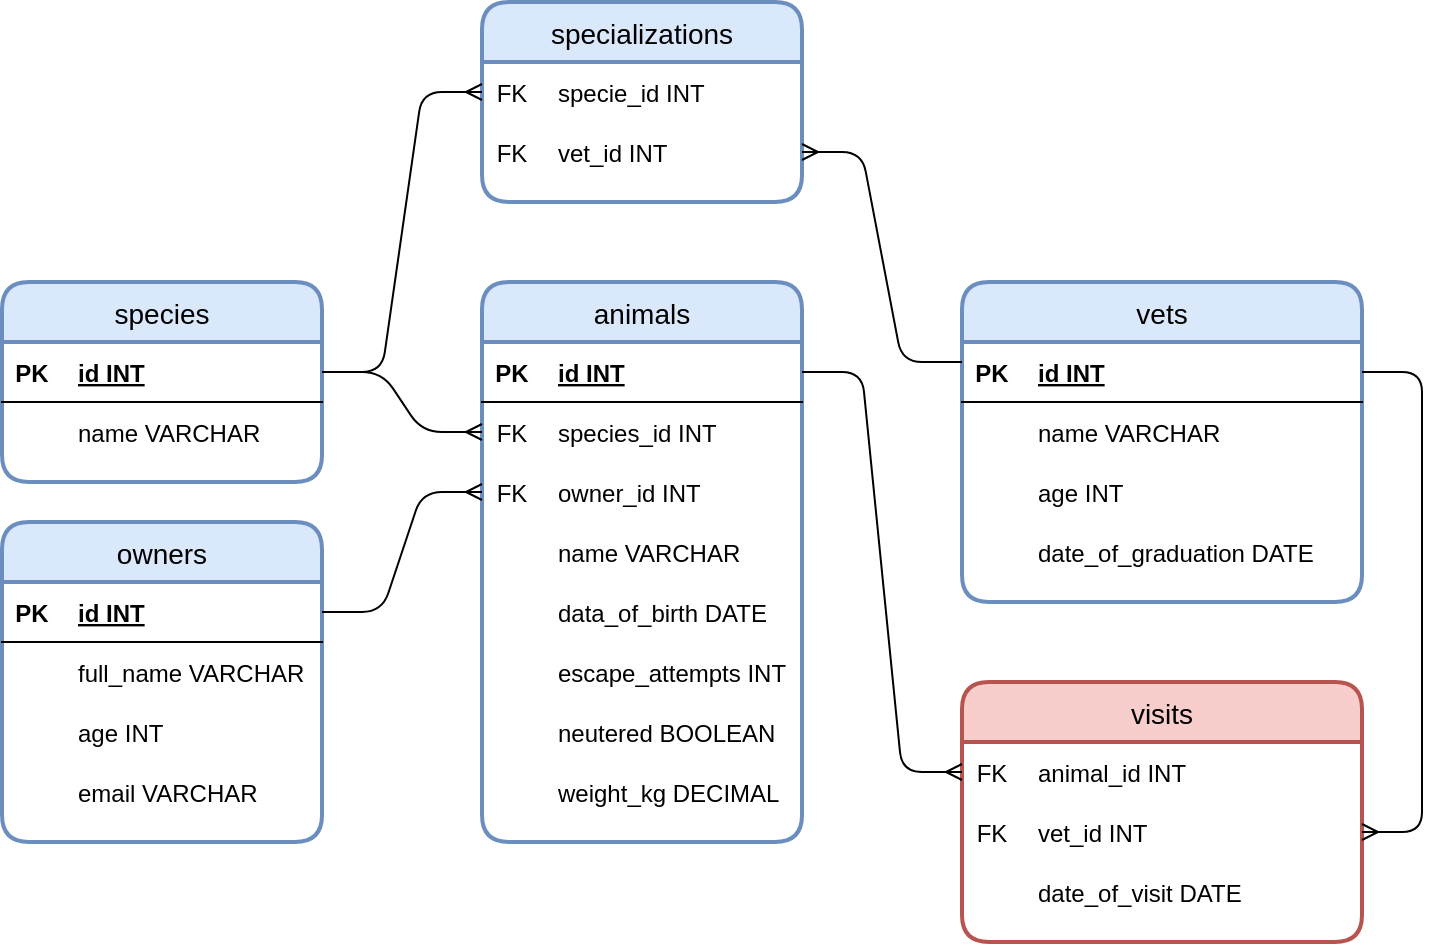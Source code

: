 <mxfile version="17.5.0" type="device"><diagram id="Yi_gp4mKi-ySJBjHviXI" name="Page-1"><mxGraphModel dx="923" dy="1594" grid="1" gridSize="10" guides="1" tooltips="1" connect="1" arrows="1" fold="1" page="1" pageScale="1" pageWidth="850" pageHeight="1100" math="0" shadow="0"><root><mxCell id="0"/><mxCell id="1" parent="0"/><mxCell id="bEZwiUobkEC5ETTl2FXX-199" value="animals" style="swimlane;childLayout=stackLayout;horizontal=1;startSize=30;horizontalStack=0;rounded=1;fontSize=14;fontStyle=0;strokeWidth=2;resizeParent=0;resizeLast=1;shadow=0;dashed=0;align=center;fillColor=#dae8fc;strokeColor=#6c8ebf;" parent="1" vertex="1"><mxGeometry x="600" y="80" width="160" height="280" as="geometry"/></mxCell><mxCell id="bEZwiUobkEC5ETTl2FXX-138" value="" style="shape=table;startSize=0;container=1;collapsible=1;childLayout=tableLayout;fixedRows=1;rowLines=0;fontStyle=0;align=center;resizeLast=1;strokeColor=none;fillColor=none;collapsible=0;autosize=1;rounded=0;swimlaneLine=1;sketch=0;shadow=0;" parent="bEZwiUobkEC5ETTl2FXX-199" vertex="1"><mxGeometry y="30" width="160" height="250" as="geometry"/></mxCell><mxCell id="bEZwiUobkEC5ETTl2FXX-139" value="" style="shape=tableRow;horizontal=0;startSize=0;swimlaneHead=0;swimlaneBody=0;fillColor=none;collapsible=0;dropTarget=0;points=[[0,0.5],[1,0.5]];portConstraint=eastwest;top=0;left=0;right=0;bottom=1;" parent="bEZwiUobkEC5ETTl2FXX-138" vertex="1"><mxGeometry width="160" height="30" as="geometry"/></mxCell><mxCell id="bEZwiUobkEC5ETTl2FXX-140" value="PK" style="shape=partialRectangle;connectable=0;fillColor=none;top=0;left=0;bottom=0;right=0;fontStyle=1;overflow=hidden;" parent="bEZwiUobkEC5ETTl2FXX-139" vertex="1"><mxGeometry width="30" height="30" as="geometry"><mxRectangle width="30" height="30" as="alternateBounds"/></mxGeometry></mxCell><mxCell id="bEZwiUobkEC5ETTl2FXX-141" value="id INT" style="shape=partialRectangle;connectable=0;fillColor=none;top=0;left=0;bottom=0;right=0;align=left;spacingLeft=6;fontStyle=5;overflow=hidden;" parent="bEZwiUobkEC5ETTl2FXX-139" vertex="1"><mxGeometry x="30" width="130" height="30" as="geometry"><mxRectangle width="130" height="30" as="alternateBounds"/></mxGeometry></mxCell><mxCell id="bEZwiUobkEC5ETTl2FXX-244" value="" style="shape=tableRow;horizontal=0;startSize=0;swimlaneHead=0;swimlaneBody=0;fillColor=none;collapsible=0;dropTarget=0;points=[[0,0.5],[1,0.5]];portConstraint=eastwest;top=0;left=0;right=0;bottom=0;rounded=0;shadow=0;sketch=0;" parent="bEZwiUobkEC5ETTl2FXX-138" vertex="1"><mxGeometry y="30" width="160" height="30" as="geometry"/></mxCell><mxCell id="bEZwiUobkEC5ETTl2FXX-245" value="FK" style="shape=partialRectangle;connectable=0;fillColor=none;top=0;left=0;bottom=0;right=0;fontStyle=0;overflow=hidden;rounded=0;shadow=0;sketch=0;" parent="bEZwiUobkEC5ETTl2FXX-244" vertex="1"><mxGeometry width="30" height="30" as="geometry"><mxRectangle width="30" height="30" as="alternateBounds"/></mxGeometry></mxCell><mxCell id="bEZwiUobkEC5ETTl2FXX-246" value="species_id INT" style="shape=partialRectangle;connectable=0;fillColor=none;top=0;left=0;bottom=0;right=0;align=left;spacingLeft=6;fontStyle=0;overflow=hidden;rounded=0;shadow=0;sketch=0;" parent="bEZwiUobkEC5ETTl2FXX-244" vertex="1"><mxGeometry x="30" width="130" height="30" as="geometry"><mxRectangle width="130" height="30" as="alternateBounds"/></mxGeometry></mxCell><mxCell id="bEZwiUobkEC5ETTl2FXX-247" value="" style="shape=tableRow;horizontal=0;startSize=0;swimlaneHead=0;swimlaneBody=0;fillColor=none;collapsible=0;dropTarget=0;points=[[0,0.5],[1,0.5]];portConstraint=eastwest;top=0;left=0;right=0;bottom=0;rounded=0;shadow=0;sketch=0;" parent="bEZwiUobkEC5ETTl2FXX-138" vertex="1"><mxGeometry y="60" width="160" height="30" as="geometry"/></mxCell><mxCell id="bEZwiUobkEC5ETTl2FXX-248" value="FK" style="shape=partialRectangle;connectable=0;fillColor=none;top=0;left=0;bottom=0;right=0;fontStyle=0;overflow=hidden;rounded=0;shadow=0;sketch=0;" parent="bEZwiUobkEC5ETTl2FXX-247" vertex="1"><mxGeometry width="30" height="30" as="geometry"><mxRectangle width="30" height="30" as="alternateBounds"/></mxGeometry></mxCell><mxCell id="bEZwiUobkEC5ETTl2FXX-249" value="owner_id INT" style="shape=partialRectangle;connectable=0;fillColor=none;top=0;left=0;bottom=0;right=0;align=left;spacingLeft=6;fontStyle=0;overflow=hidden;rounded=0;shadow=0;sketch=0;" parent="bEZwiUobkEC5ETTl2FXX-247" vertex="1"><mxGeometry x="30" width="130" height="30" as="geometry"><mxRectangle width="130" height="30" as="alternateBounds"/></mxGeometry></mxCell><mxCell id="bEZwiUobkEC5ETTl2FXX-142" value="" style="shape=tableRow;horizontal=0;startSize=0;swimlaneHead=0;swimlaneBody=0;fillColor=none;collapsible=0;dropTarget=0;points=[[0,0.5],[1,0.5]];portConstraint=eastwest;top=0;left=0;right=0;bottom=0;" parent="bEZwiUobkEC5ETTl2FXX-138" vertex="1"><mxGeometry y="90" width="160" height="30" as="geometry"/></mxCell><mxCell id="bEZwiUobkEC5ETTl2FXX-143" value="" style="shape=partialRectangle;connectable=0;fillColor=none;top=0;left=0;bottom=0;right=0;editable=1;overflow=hidden;" parent="bEZwiUobkEC5ETTl2FXX-142" vertex="1"><mxGeometry width="30" height="30" as="geometry"><mxRectangle width="30" height="30" as="alternateBounds"/></mxGeometry></mxCell><mxCell id="bEZwiUobkEC5ETTl2FXX-144" value="name VARCHAR" style="shape=partialRectangle;connectable=0;fillColor=none;top=0;left=0;bottom=0;right=0;align=left;spacingLeft=6;overflow=hidden;" parent="bEZwiUobkEC5ETTl2FXX-142" vertex="1"><mxGeometry x="30" width="130" height="30" as="geometry"><mxRectangle width="130" height="30" as="alternateBounds"/></mxGeometry></mxCell><mxCell id="bEZwiUobkEC5ETTl2FXX-145" value="" style="shape=tableRow;horizontal=0;startSize=0;swimlaneHead=0;swimlaneBody=0;fillColor=none;collapsible=0;dropTarget=0;points=[[0,0.5],[1,0.5]];portConstraint=eastwest;top=0;left=0;right=0;bottom=0;" parent="bEZwiUobkEC5ETTl2FXX-138" vertex="1"><mxGeometry y="120" width="160" height="30" as="geometry"/></mxCell><mxCell id="bEZwiUobkEC5ETTl2FXX-146" value="" style="shape=partialRectangle;connectable=0;fillColor=none;top=0;left=0;bottom=0;right=0;editable=1;overflow=hidden;" parent="bEZwiUobkEC5ETTl2FXX-145" vertex="1"><mxGeometry width="30" height="30" as="geometry"><mxRectangle width="30" height="30" as="alternateBounds"/></mxGeometry></mxCell><mxCell id="bEZwiUobkEC5ETTl2FXX-147" value="data_of_birth DATE" style="shape=partialRectangle;connectable=0;fillColor=none;top=0;left=0;bottom=0;right=0;align=left;spacingLeft=6;overflow=hidden;" parent="bEZwiUobkEC5ETTl2FXX-145" vertex="1"><mxGeometry x="30" width="130" height="30" as="geometry"><mxRectangle width="130" height="30" as="alternateBounds"/></mxGeometry></mxCell><mxCell id="bEZwiUobkEC5ETTl2FXX-148" value="" style="shape=tableRow;horizontal=0;startSize=0;swimlaneHead=0;swimlaneBody=0;fillColor=none;collapsible=0;dropTarget=0;points=[[0,0.5],[1,0.5]];portConstraint=eastwest;top=0;left=0;right=0;bottom=0;" parent="bEZwiUobkEC5ETTl2FXX-138" vertex="1"><mxGeometry y="150" width="160" height="30" as="geometry"/></mxCell><mxCell id="bEZwiUobkEC5ETTl2FXX-149" value="" style="shape=partialRectangle;connectable=0;fillColor=none;top=0;left=0;bottom=0;right=0;editable=1;overflow=hidden;" parent="bEZwiUobkEC5ETTl2FXX-148" vertex="1"><mxGeometry width="30" height="30" as="geometry"><mxRectangle width="30" height="30" as="alternateBounds"/></mxGeometry></mxCell><mxCell id="bEZwiUobkEC5ETTl2FXX-150" value="escape_attempts INT" style="shape=partialRectangle;connectable=0;fillColor=none;top=0;left=0;bottom=0;right=0;align=left;spacingLeft=6;overflow=hidden;" parent="bEZwiUobkEC5ETTl2FXX-148" vertex="1"><mxGeometry x="30" width="130" height="30" as="geometry"><mxRectangle width="130" height="30" as="alternateBounds"/></mxGeometry></mxCell><mxCell id="bEZwiUobkEC5ETTl2FXX-151" value="" style="shape=tableRow;horizontal=0;startSize=0;swimlaneHead=0;swimlaneBody=0;fillColor=none;collapsible=0;dropTarget=0;points=[[0,0.5],[1,0.5]];portConstraint=eastwest;top=0;left=0;right=0;bottom=0;" parent="bEZwiUobkEC5ETTl2FXX-138" vertex="1"><mxGeometry y="180" width="160" height="30" as="geometry"/></mxCell><mxCell id="bEZwiUobkEC5ETTl2FXX-152" value="" style="shape=partialRectangle;connectable=0;fillColor=none;top=0;left=0;bottom=0;right=0;editable=1;overflow=hidden;" parent="bEZwiUobkEC5ETTl2FXX-151" vertex="1"><mxGeometry width="30" height="30" as="geometry"><mxRectangle width="30" height="30" as="alternateBounds"/></mxGeometry></mxCell><mxCell id="bEZwiUobkEC5ETTl2FXX-153" value="neutered BOOLEAN" style="shape=partialRectangle;connectable=0;fillColor=none;top=0;left=0;bottom=0;right=0;align=left;spacingLeft=6;overflow=hidden;" parent="bEZwiUobkEC5ETTl2FXX-151" vertex="1"><mxGeometry x="30" width="130" height="30" as="geometry"><mxRectangle width="130" height="30" as="alternateBounds"/></mxGeometry></mxCell><mxCell id="bEZwiUobkEC5ETTl2FXX-154" value="" style="shape=tableRow;horizontal=0;startSize=0;swimlaneHead=0;swimlaneBody=0;fillColor=none;collapsible=0;dropTarget=0;points=[[0,0.5],[1,0.5]];portConstraint=eastwest;top=0;left=0;right=0;bottom=0;" parent="bEZwiUobkEC5ETTl2FXX-138" vertex="1"><mxGeometry y="210" width="160" height="30" as="geometry"/></mxCell><mxCell id="bEZwiUobkEC5ETTl2FXX-155" value="" style="shape=partialRectangle;connectable=0;fillColor=none;top=0;left=0;bottom=0;right=0;editable=1;overflow=hidden;" parent="bEZwiUobkEC5ETTl2FXX-154" vertex="1"><mxGeometry width="30" height="30" as="geometry"><mxRectangle width="30" height="30" as="alternateBounds"/></mxGeometry></mxCell><mxCell id="bEZwiUobkEC5ETTl2FXX-156" value="weight_kg DECIMAL" style="shape=partialRectangle;connectable=0;fillColor=none;top=0;left=0;bottom=0;right=0;align=left;spacingLeft=6;overflow=hidden;" parent="bEZwiUobkEC5ETTl2FXX-154" vertex="1"><mxGeometry x="30" width="130" height="30" as="geometry"><mxRectangle width="130" height="30" as="alternateBounds"/></mxGeometry></mxCell><mxCell id="bEZwiUobkEC5ETTl2FXX-229" value="owners" style="swimlane;childLayout=stackLayout;horizontal=1;startSize=30;horizontalStack=0;rounded=1;fontSize=14;fontStyle=0;strokeWidth=2;resizeParent=0;resizeLast=1;shadow=0;dashed=0;align=center;fillColor=#dae8fc;strokeColor=#6c8ebf;" parent="1" vertex="1"><mxGeometry x="360" y="200" width="160" height="160" as="geometry"/></mxCell><mxCell id="bEZwiUobkEC5ETTl2FXX-230" value="" style="shape=table;startSize=0;container=1;collapsible=1;childLayout=tableLayout;fixedRows=1;rowLines=0;fontStyle=0;align=center;resizeLast=1;strokeColor=none;fillColor=none;collapsible=0;" parent="bEZwiUobkEC5ETTl2FXX-229" vertex="1"><mxGeometry y="30" width="160" height="130" as="geometry"/></mxCell><mxCell id="bEZwiUobkEC5ETTl2FXX-231" value="" style="shape=tableRow;horizontal=0;startSize=0;swimlaneHead=0;swimlaneBody=0;fillColor=none;collapsible=0;dropTarget=0;points=[[0,0.5],[1,0.5]];portConstraint=eastwest;top=0;left=0;right=0;bottom=1;" parent="bEZwiUobkEC5ETTl2FXX-230" vertex="1"><mxGeometry width="160" height="30" as="geometry"/></mxCell><mxCell id="bEZwiUobkEC5ETTl2FXX-232" value="PK" style="shape=partialRectangle;connectable=0;fillColor=none;top=0;left=0;bottom=0;right=0;fontStyle=1;overflow=hidden;" parent="bEZwiUobkEC5ETTl2FXX-231" vertex="1"><mxGeometry width="30" height="30" as="geometry"><mxRectangle width="30" height="30" as="alternateBounds"/></mxGeometry></mxCell><mxCell id="bEZwiUobkEC5ETTl2FXX-233" value="id INT" style="shape=partialRectangle;connectable=0;fillColor=none;top=0;left=0;bottom=0;right=0;align=left;spacingLeft=6;fontStyle=5;overflow=hidden;" parent="bEZwiUobkEC5ETTl2FXX-231" vertex="1"><mxGeometry x="30" width="130" height="30" as="geometry"><mxRectangle width="130" height="30" as="alternateBounds"/></mxGeometry></mxCell><mxCell id="bEZwiUobkEC5ETTl2FXX-234" value="" style="shape=tableRow;horizontal=0;startSize=0;swimlaneHead=0;swimlaneBody=0;fillColor=none;collapsible=0;dropTarget=0;points=[[0,0.5],[1,0.5]];portConstraint=eastwest;top=0;left=0;right=0;bottom=0;" parent="bEZwiUobkEC5ETTl2FXX-230" vertex="1"><mxGeometry y="30" width="160" height="30" as="geometry"/></mxCell><mxCell id="bEZwiUobkEC5ETTl2FXX-235" value="" style="shape=partialRectangle;connectable=0;fillColor=none;top=0;left=0;bottom=0;right=0;editable=1;overflow=hidden;" parent="bEZwiUobkEC5ETTl2FXX-234" vertex="1"><mxGeometry width="30" height="30" as="geometry"><mxRectangle width="30" height="30" as="alternateBounds"/></mxGeometry></mxCell><mxCell id="bEZwiUobkEC5ETTl2FXX-236" value="full_name VARCHAR" style="shape=partialRectangle;connectable=0;fillColor=none;top=0;left=0;bottom=0;right=0;align=left;spacingLeft=6;overflow=hidden;" parent="bEZwiUobkEC5ETTl2FXX-234" vertex="1"><mxGeometry x="30" width="130" height="30" as="geometry"><mxRectangle width="130" height="30" as="alternateBounds"/></mxGeometry></mxCell><mxCell id="bEZwiUobkEC5ETTl2FXX-237" value="" style="shape=tableRow;horizontal=0;startSize=0;swimlaneHead=0;swimlaneBody=0;fillColor=none;collapsible=0;dropTarget=0;points=[[0,0.5],[1,0.5]];portConstraint=eastwest;top=0;left=0;right=0;bottom=0;" parent="bEZwiUobkEC5ETTl2FXX-230" vertex="1"><mxGeometry y="60" width="160" height="30" as="geometry"/></mxCell><mxCell id="bEZwiUobkEC5ETTl2FXX-238" value="" style="shape=partialRectangle;connectable=0;fillColor=none;top=0;left=0;bottom=0;right=0;editable=1;overflow=hidden;" parent="bEZwiUobkEC5ETTl2FXX-237" vertex="1"><mxGeometry width="30" height="30" as="geometry"><mxRectangle width="30" height="30" as="alternateBounds"/></mxGeometry></mxCell><mxCell id="bEZwiUobkEC5ETTl2FXX-239" value="age INT" style="shape=partialRectangle;connectable=0;fillColor=none;top=0;left=0;bottom=0;right=0;align=left;spacingLeft=6;overflow=hidden;" parent="bEZwiUobkEC5ETTl2FXX-237" vertex="1"><mxGeometry x="30" width="130" height="30" as="geometry"><mxRectangle width="130" height="30" as="alternateBounds"/></mxGeometry></mxCell><mxCell id="kscQKVCrauCgTQVsml36-43" value="" style="shape=tableRow;horizontal=0;startSize=0;swimlaneHead=0;swimlaneBody=0;fillColor=none;collapsible=0;dropTarget=0;points=[[0,0.5],[1,0.5]];portConstraint=eastwest;top=0;left=0;right=0;bottom=0;" vertex="1" parent="bEZwiUobkEC5ETTl2FXX-230"><mxGeometry y="90" width="160" height="30" as="geometry"/></mxCell><mxCell id="kscQKVCrauCgTQVsml36-44" value="" style="shape=partialRectangle;connectable=0;fillColor=none;top=0;left=0;bottom=0;right=0;editable=1;overflow=hidden;" vertex="1" parent="kscQKVCrauCgTQVsml36-43"><mxGeometry width="30" height="30" as="geometry"><mxRectangle width="30" height="30" as="alternateBounds"/></mxGeometry></mxCell><mxCell id="kscQKVCrauCgTQVsml36-45" value="email VARCHAR" style="shape=partialRectangle;connectable=0;fillColor=none;top=0;left=0;bottom=0;right=0;align=left;spacingLeft=6;overflow=hidden;" vertex="1" parent="kscQKVCrauCgTQVsml36-43"><mxGeometry x="30" width="130" height="30" as="geometry"><mxRectangle width="130" height="30" as="alternateBounds"/></mxGeometry></mxCell><mxCell id="bEZwiUobkEC5ETTl2FXX-251" value="" style="edgeStyle=entityRelationEdgeStyle;fontSize=12;html=1;endArrow=ERmany;entryX=0;entryY=0.5;entryDx=0;entryDy=0;exitX=1;exitY=0.5;exitDx=0;exitDy=0;rounded=1;" parent="1" source="bEZwiUobkEC5ETTl2FXX-231" target="bEZwiUobkEC5ETTl2FXX-247" edge="1"><mxGeometry width="100" height="100" relative="1" as="geometry"><mxPoint x="480" y="360" as="sourcePoint"/><mxPoint x="580" y="260" as="targetPoint"/></mxGeometry></mxCell><mxCell id="bEZwiUobkEC5ETTl2FXX-252" value="species" style="swimlane;childLayout=stackLayout;horizontal=1;startSize=30;horizontalStack=0;rounded=1;fontSize=14;fontStyle=0;strokeWidth=2;resizeParent=0;resizeLast=1;shadow=0;dashed=0;align=center;fillColor=#dae8fc;strokeColor=#6c8ebf;" parent="1" vertex="1"><mxGeometry x="360" y="80" width="160" height="100" as="geometry"/></mxCell><mxCell id="bEZwiUobkEC5ETTl2FXX-253" value="" style="shape=table;startSize=0;container=1;collapsible=1;childLayout=tableLayout;fixedRows=1;rowLines=0;fontStyle=0;align=center;resizeLast=1;strokeColor=none;fillColor=none;collapsible=0;" parent="bEZwiUobkEC5ETTl2FXX-252" vertex="1"><mxGeometry y="30" width="160" height="70" as="geometry"/></mxCell><mxCell id="bEZwiUobkEC5ETTl2FXX-254" value="" style="shape=tableRow;horizontal=0;startSize=0;swimlaneHead=0;swimlaneBody=0;fillColor=none;collapsible=0;dropTarget=0;points=[[0,0.5],[1,0.5]];portConstraint=eastwest;top=0;left=0;right=0;bottom=1;" parent="bEZwiUobkEC5ETTl2FXX-253" vertex="1"><mxGeometry width="160" height="30" as="geometry"/></mxCell><mxCell id="bEZwiUobkEC5ETTl2FXX-255" value="PK" style="shape=partialRectangle;connectable=0;fillColor=none;top=0;left=0;bottom=0;right=0;fontStyle=1;overflow=hidden;" parent="bEZwiUobkEC5ETTl2FXX-254" vertex="1"><mxGeometry width="30" height="30" as="geometry"><mxRectangle width="30" height="30" as="alternateBounds"/></mxGeometry></mxCell><mxCell id="bEZwiUobkEC5ETTl2FXX-256" value="id INT" style="shape=partialRectangle;connectable=0;fillColor=none;top=0;left=0;bottom=0;right=0;align=left;spacingLeft=6;fontStyle=5;overflow=hidden;" parent="bEZwiUobkEC5ETTl2FXX-254" vertex="1"><mxGeometry x="30" width="130" height="30" as="geometry"><mxRectangle width="130" height="30" as="alternateBounds"/></mxGeometry></mxCell><mxCell id="bEZwiUobkEC5ETTl2FXX-257" value="" style="shape=tableRow;horizontal=0;startSize=0;swimlaneHead=0;swimlaneBody=0;fillColor=none;collapsible=0;dropTarget=0;points=[[0,0.5],[1,0.5]];portConstraint=eastwest;top=0;left=0;right=0;bottom=0;" parent="bEZwiUobkEC5ETTl2FXX-253" vertex="1"><mxGeometry y="30" width="160" height="30" as="geometry"/></mxCell><mxCell id="bEZwiUobkEC5ETTl2FXX-258" value="" style="shape=partialRectangle;connectable=0;fillColor=none;top=0;left=0;bottom=0;right=0;editable=1;overflow=hidden;" parent="bEZwiUobkEC5ETTl2FXX-257" vertex="1"><mxGeometry width="30" height="30" as="geometry"><mxRectangle width="30" height="30" as="alternateBounds"/></mxGeometry></mxCell><mxCell id="bEZwiUobkEC5ETTl2FXX-259" value="name VARCHAR" style="shape=partialRectangle;connectable=0;fillColor=none;top=0;left=0;bottom=0;right=0;align=left;spacingLeft=6;overflow=hidden;" parent="bEZwiUobkEC5ETTl2FXX-257" vertex="1"><mxGeometry x="30" width="130" height="30" as="geometry"><mxRectangle width="130" height="30" as="alternateBounds"/></mxGeometry></mxCell><mxCell id="bEZwiUobkEC5ETTl2FXX-263" value="" style="edgeStyle=entityRelationEdgeStyle;fontSize=12;html=1;endArrow=ERmany;entryX=0;entryY=0.5;entryDx=0;entryDy=0;rounded=1;" parent="1" target="bEZwiUobkEC5ETTl2FXX-244" edge="1"><mxGeometry width="100" height="100" relative="1" as="geometry"><mxPoint x="520" y="125" as="sourcePoint"/><mxPoint x="350" y="195" as="targetPoint"/></mxGeometry></mxCell><mxCell id="kscQKVCrauCgTQVsml36-1" value="specializations" style="swimlane;childLayout=stackLayout;horizontal=1;startSize=30;horizontalStack=0;rounded=1;fontSize=14;fontStyle=0;strokeWidth=2;resizeParent=0;resizeLast=1;shadow=0;dashed=0;align=center;fillColor=#dae8fc;strokeColor=#6c8ebf;" vertex="1" parent="1"><mxGeometry x="600" y="-60" width="160" height="100" as="geometry"/></mxCell><mxCell id="kscQKVCrauCgTQVsml36-2" value="" style="shape=table;startSize=0;container=1;collapsible=1;childLayout=tableLayout;fixedRows=1;rowLines=0;fontStyle=0;align=center;resizeLast=1;strokeColor=none;fillColor=none;collapsible=0;" vertex="1" parent="kscQKVCrauCgTQVsml36-1"><mxGeometry y="30" width="160" height="70" as="geometry"/></mxCell><mxCell id="kscQKVCrauCgTQVsml36-23" value="" style="shape=tableRow;horizontal=0;startSize=0;swimlaneHead=0;swimlaneBody=0;fillColor=none;collapsible=0;dropTarget=0;points=[[0,0.5],[1,0.5]];portConstraint=eastwest;top=0;left=0;right=0;bottom=0;rounded=0;shadow=0;sketch=0;" vertex="1" parent="kscQKVCrauCgTQVsml36-2"><mxGeometry width="160" height="30" as="geometry"/></mxCell><mxCell id="kscQKVCrauCgTQVsml36-24" value="FK" style="shape=partialRectangle;connectable=0;fillColor=none;top=0;left=0;bottom=0;right=0;fontStyle=0;overflow=hidden;rounded=0;shadow=0;sketch=0;" vertex="1" parent="kscQKVCrauCgTQVsml36-23"><mxGeometry width="30" height="30" as="geometry"><mxRectangle width="30" height="30" as="alternateBounds"/></mxGeometry></mxCell><mxCell id="kscQKVCrauCgTQVsml36-25" value="specie_id INT" style="shape=partialRectangle;connectable=0;fillColor=none;top=0;left=0;bottom=0;right=0;align=left;spacingLeft=6;fontStyle=0;overflow=hidden;rounded=0;shadow=0;sketch=0;" vertex="1" parent="kscQKVCrauCgTQVsml36-23"><mxGeometry x="30" width="130" height="30" as="geometry"><mxRectangle width="130" height="30" as="alternateBounds"/></mxGeometry></mxCell><mxCell id="kscQKVCrauCgTQVsml36-26" value="" style="shape=tableRow;horizontal=0;startSize=0;swimlaneHead=0;swimlaneBody=0;fillColor=none;collapsible=0;dropTarget=0;points=[[0,0.5],[1,0.5]];portConstraint=eastwest;top=0;left=0;right=0;bottom=0;rounded=0;shadow=0;sketch=0;" vertex="1" parent="kscQKVCrauCgTQVsml36-2"><mxGeometry y="30" width="160" height="30" as="geometry"/></mxCell><mxCell id="kscQKVCrauCgTQVsml36-27" value="FK" style="shape=partialRectangle;connectable=0;fillColor=none;top=0;left=0;bottom=0;right=0;fontStyle=0;overflow=hidden;rounded=0;shadow=0;sketch=0;" vertex="1" parent="kscQKVCrauCgTQVsml36-26"><mxGeometry width="30" height="30" as="geometry"><mxRectangle width="30" height="30" as="alternateBounds"/></mxGeometry></mxCell><mxCell id="kscQKVCrauCgTQVsml36-28" value="vet_id INT" style="shape=partialRectangle;connectable=0;fillColor=none;top=0;left=0;bottom=0;right=0;align=left;spacingLeft=6;fontStyle=0;overflow=hidden;rounded=0;shadow=0;sketch=0;" vertex="1" parent="kscQKVCrauCgTQVsml36-26"><mxGeometry x="30" width="130" height="30" as="geometry"><mxRectangle width="130" height="30" as="alternateBounds"/></mxGeometry></mxCell><mxCell id="kscQKVCrauCgTQVsml36-9" value="vets" style="swimlane;childLayout=stackLayout;horizontal=1;startSize=30;horizontalStack=0;rounded=1;fontSize=14;fontStyle=0;strokeWidth=2;resizeParent=0;resizeLast=1;shadow=0;dashed=0;align=center;fillColor=#dae8fc;strokeColor=#6c8ebf;" vertex="1" parent="1"><mxGeometry x="840" y="80" width="200" height="160" as="geometry"/></mxCell><mxCell id="kscQKVCrauCgTQVsml36-10" value="" style="shape=table;startSize=0;container=1;collapsible=1;childLayout=tableLayout;fixedRows=1;rowLines=0;fontStyle=0;align=center;resizeLast=1;strokeColor=none;fillColor=none;collapsible=0;" vertex="1" parent="kscQKVCrauCgTQVsml36-9"><mxGeometry y="30" width="200" height="130" as="geometry"/></mxCell><mxCell id="kscQKVCrauCgTQVsml36-11" value="" style="shape=tableRow;horizontal=0;startSize=0;swimlaneHead=0;swimlaneBody=0;fillColor=none;collapsible=0;dropTarget=0;points=[[0,0.5],[1,0.5]];portConstraint=eastwest;top=0;left=0;right=0;bottom=1;" vertex="1" parent="kscQKVCrauCgTQVsml36-10"><mxGeometry width="200" height="30" as="geometry"/></mxCell><mxCell id="kscQKVCrauCgTQVsml36-12" value="PK" style="shape=partialRectangle;connectable=0;fillColor=none;top=0;left=0;bottom=0;right=0;fontStyle=1;overflow=hidden;" vertex="1" parent="kscQKVCrauCgTQVsml36-11"><mxGeometry width="30" height="30" as="geometry"><mxRectangle width="30" height="30" as="alternateBounds"/></mxGeometry></mxCell><mxCell id="kscQKVCrauCgTQVsml36-13" value="id INT" style="shape=partialRectangle;connectable=0;fillColor=none;top=0;left=0;bottom=0;right=0;align=left;spacingLeft=6;fontStyle=5;overflow=hidden;" vertex="1" parent="kscQKVCrauCgTQVsml36-11"><mxGeometry x="30" width="170" height="30" as="geometry"><mxRectangle width="170" height="30" as="alternateBounds"/></mxGeometry></mxCell><mxCell id="kscQKVCrauCgTQVsml36-14" value="" style="shape=tableRow;horizontal=0;startSize=0;swimlaneHead=0;swimlaneBody=0;fillColor=none;collapsible=0;dropTarget=0;points=[[0,0.5],[1,0.5]];portConstraint=eastwest;top=0;left=0;right=0;bottom=0;" vertex="1" parent="kscQKVCrauCgTQVsml36-10"><mxGeometry y="30" width="200" height="30" as="geometry"/></mxCell><mxCell id="kscQKVCrauCgTQVsml36-15" value="" style="shape=partialRectangle;connectable=0;fillColor=none;top=0;left=0;bottom=0;right=0;editable=1;overflow=hidden;" vertex="1" parent="kscQKVCrauCgTQVsml36-14"><mxGeometry width="30" height="30" as="geometry"><mxRectangle width="30" height="30" as="alternateBounds"/></mxGeometry></mxCell><mxCell id="kscQKVCrauCgTQVsml36-16" value="name VARCHAR" style="shape=partialRectangle;connectable=0;fillColor=none;top=0;left=0;bottom=0;right=0;align=left;spacingLeft=6;overflow=hidden;" vertex="1" parent="kscQKVCrauCgTQVsml36-14"><mxGeometry x="30" width="170" height="30" as="geometry"><mxRectangle width="170" height="30" as="alternateBounds"/></mxGeometry></mxCell><mxCell id="kscQKVCrauCgTQVsml36-17" value="" style="shape=tableRow;horizontal=0;startSize=0;swimlaneHead=0;swimlaneBody=0;fillColor=none;collapsible=0;dropTarget=0;points=[[0,0.5],[1,0.5]];portConstraint=eastwest;top=0;left=0;right=0;bottom=0;" vertex="1" parent="kscQKVCrauCgTQVsml36-10"><mxGeometry y="60" width="200" height="30" as="geometry"/></mxCell><mxCell id="kscQKVCrauCgTQVsml36-18" value="" style="shape=partialRectangle;connectable=0;fillColor=none;top=0;left=0;bottom=0;right=0;editable=1;overflow=hidden;" vertex="1" parent="kscQKVCrauCgTQVsml36-17"><mxGeometry width="30" height="30" as="geometry"><mxRectangle width="30" height="30" as="alternateBounds"/></mxGeometry></mxCell><mxCell id="kscQKVCrauCgTQVsml36-19" value="age INT" style="shape=partialRectangle;connectable=0;fillColor=none;top=0;left=0;bottom=0;right=0;align=left;spacingLeft=6;overflow=hidden;" vertex="1" parent="kscQKVCrauCgTQVsml36-17"><mxGeometry x="30" width="170" height="30" as="geometry"><mxRectangle width="170" height="30" as="alternateBounds"/></mxGeometry></mxCell><mxCell id="kscQKVCrauCgTQVsml36-20" value="" style="shape=tableRow;horizontal=0;startSize=0;swimlaneHead=0;swimlaneBody=0;fillColor=none;collapsible=0;dropTarget=0;points=[[0,0.5],[1,0.5]];portConstraint=eastwest;top=0;left=0;right=0;bottom=0;" vertex="1" parent="kscQKVCrauCgTQVsml36-10"><mxGeometry y="90" width="200" height="30" as="geometry"/></mxCell><mxCell id="kscQKVCrauCgTQVsml36-21" value="" style="shape=partialRectangle;connectable=0;fillColor=none;top=0;left=0;bottom=0;right=0;editable=1;overflow=hidden;" vertex="1" parent="kscQKVCrauCgTQVsml36-20"><mxGeometry width="30" height="30" as="geometry"><mxRectangle width="30" height="30" as="alternateBounds"/></mxGeometry></mxCell><mxCell id="kscQKVCrauCgTQVsml36-22" value="date_of_graduation DATE" style="shape=partialRectangle;connectable=0;fillColor=none;top=0;left=0;bottom=0;right=0;align=left;spacingLeft=6;overflow=hidden;fontStyle=0" vertex="1" parent="kscQKVCrauCgTQVsml36-20"><mxGeometry x="30" width="170" height="30" as="geometry"><mxRectangle width="170" height="30" as="alternateBounds"/></mxGeometry></mxCell><mxCell id="kscQKVCrauCgTQVsml36-29" value="visits" style="swimlane;childLayout=stackLayout;horizontal=1;startSize=30;horizontalStack=0;rounded=1;fontSize=14;fontStyle=0;strokeWidth=2;resizeParent=0;resizeLast=1;shadow=0;dashed=0;align=center;fillColor=#f8cecc;strokeColor=#b85450;" vertex="1" parent="1"><mxGeometry x="840" y="280" width="200" height="130" as="geometry"/></mxCell><mxCell id="kscQKVCrauCgTQVsml36-30" value="" style="shape=table;startSize=0;container=1;collapsible=1;childLayout=tableLayout;fixedRows=1;rowLines=0;fontStyle=0;align=center;resizeLast=1;strokeColor=none;fillColor=none;collapsible=0;" vertex="1" parent="kscQKVCrauCgTQVsml36-29"><mxGeometry y="30" width="200" height="100" as="geometry"/></mxCell><mxCell id="kscQKVCrauCgTQVsml36-31" value="" style="shape=tableRow;horizontal=0;startSize=0;swimlaneHead=0;swimlaneBody=0;fillColor=none;collapsible=0;dropTarget=0;points=[[0,0.5],[1,0.5]];portConstraint=eastwest;top=0;left=0;right=0;bottom=0;rounded=0;shadow=0;sketch=0;" vertex="1" parent="kscQKVCrauCgTQVsml36-30"><mxGeometry width="200" height="30" as="geometry"/></mxCell><mxCell id="kscQKVCrauCgTQVsml36-32" value="FK" style="shape=partialRectangle;connectable=0;fillColor=none;top=0;left=0;bottom=0;right=0;fontStyle=0;overflow=hidden;rounded=0;shadow=0;sketch=0;" vertex="1" parent="kscQKVCrauCgTQVsml36-31"><mxGeometry width="30" height="30" as="geometry"><mxRectangle width="30" height="30" as="alternateBounds"/></mxGeometry></mxCell><mxCell id="kscQKVCrauCgTQVsml36-33" value="animal_id INT" style="shape=partialRectangle;connectable=0;fillColor=none;top=0;left=0;bottom=0;right=0;align=left;spacingLeft=6;fontStyle=0;overflow=hidden;rounded=0;shadow=0;sketch=0;" vertex="1" parent="kscQKVCrauCgTQVsml36-31"><mxGeometry x="30" width="170" height="30" as="geometry"><mxRectangle width="170" height="30" as="alternateBounds"/></mxGeometry></mxCell><mxCell id="kscQKVCrauCgTQVsml36-34" value="" style="shape=tableRow;horizontal=0;startSize=0;swimlaneHead=0;swimlaneBody=0;fillColor=none;collapsible=0;dropTarget=0;points=[[0,0.5],[1,0.5]];portConstraint=eastwest;top=0;left=0;right=0;bottom=0;rounded=0;shadow=0;sketch=0;" vertex="1" parent="kscQKVCrauCgTQVsml36-30"><mxGeometry y="30" width="200" height="30" as="geometry"/></mxCell><mxCell id="kscQKVCrauCgTQVsml36-35" value="FK" style="shape=partialRectangle;connectable=0;fillColor=none;top=0;left=0;bottom=0;right=0;fontStyle=0;overflow=hidden;rounded=0;shadow=0;sketch=0;" vertex="1" parent="kscQKVCrauCgTQVsml36-34"><mxGeometry width="30" height="30" as="geometry"><mxRectangle width="30" height="30" as="alternateBounds"/></mxGeometry></mxCell><mxCell id="kscQKVCrauCgTQVsml36-36" value="vet_id INT" style="shape=partialRectangle;connectable=0;fillColor=none;top=0;left=0;bottom=0;right=0;align=left;spacingLeft=6;fontStyle=0;overflow=hidden;rounded=0;shadow=0;sketch=0;" vertex="1" parent="kscQKVCrauCgTQVsml36-34"><mxGeometry x="30" width="170" height="30" as="geometry"><mxRectangle width="170" height="30" as="alternateBounds"/></mxGeometry></mxCell><mxCell id="kscQKVCrauCgTQVsml36-40" value="" style="shape=tableRow;horizontal=0;startSize=0;swimlaneHead=0;swimlaneBody=0;fillColor=none;collapsible=0;dropTarget=0;points=[[0,0.5],[1,0.5]];portConstraint=eastwest;top=0;left=0;right=0;bottom=0;rounded=0;shadow=0;sketch=0;" vertex="1" parent="kscQKVCrauCgTQVsml36-30"><mxGeometry y="60" width="200" height="30" as="geometry"/></mxCell><mxCell id="kscQKVCrauCgTQVsml36-41" value="" style="shape=partialRectangle;connectable=0;fillColor=none;top=0;left=0;bottom=0;right=0;editable=1;overflow=hidden;rounded=0;shadow=0;sketch=0;" vertex="1" parent="kscQKVCrauCgTQVsml36-40"><mxGeometry width="30" height="30" as="geometry"><mxRectangle width="30" height="30" as="alternateBounds"/></mxGeometry></mxCell><mxCell id="kscQKVCrauCgTQVsml36-42" value="date_of_visit DATE" style="shape=partialRectangle;connectable=0;fillColor=none;top=0;left=0;bottom=0;right=0;align=left;spacingLeft=6;overflow=hidden;rounded=0;shadow=0;sketch=0;" vertex="1" parent="kscQKVCrauCgTQVsml36-40"><mxGeometry x="30" width="170" height="30" as="geometry"><mxRectangle width="170" height="30" as="alternateBounds"/></mxGeometry></mxCell><mxCell id="kscQKVCrauCgTQVsml36-47" value="" style="edgeStyle=entityRelationEdgeStyle;fontSize=12;html=1;endArrow=ERmany;entryX=0;entryY=0.5;entryDx=0;entryDy=0;exitX=1;exitY=0.5;exitDx=0;exitDy=0;rounded=1;" edge="1" parent="1" source="bEZwiUobkEC5ETTl2FXX-254" target="kscQKVCrauCgTQVsml36-23"><mxGeometry width="100" height="100" relative="1" as="geometry"><mxPoint x="530" y="135" as="sourcePoint"/><mxPoint x="610" y="165" as="targetPoint"/></mxGeometry></mxCell><mxCell id="kscQKVCrauCgTQVsml36-48" value="" style="edgeStyle=entityRelationEdgeStyle;fontSize=12;html=1;endArrow=ERmany;entryX=1;entryY=0.5;entryDx=0;entryDy=0;exitX=0;exitY=0.25;exitDx=0;exitDy=0;rounded=1;" edge="1" parent="1" source="kscQKVCrauCgTQVsml36-9" target="kscQKVCrauCgTQVsml36-26"><mxGeometry width="100" height="100" relative="1" as="geometry"><mxPoint x="1100" y="80" as="sourcePoint"/><mxPoint x="1180" y="-60" as="targetPoint"/></mxGeometry></mxCell><mxCell id="kscQKVCrauCgTQVsml36-49" value="" style="edgeStyle=entityRelationEdgeStyle;fontSize=12;html=1;endArrow=ERmany;exitX=1;exitY=0.5;exitDx=0;exitDy=0;rounded=1;entryX=0;entryY=0.5;entryDx=0;entryDy=0;" edge="1" parent="1" source="bEZwiUobkEC5ETTl2FXX-139" target="kscQKVCrauCgTQVsml36-31"><mxGeometry width="100" height="100" relative="1" as="geometry"><mxPoint x="540" y="145" as="sourcePoint"/><mxPoint x="810" y="160" as="targetPoint"/></mxGeometry></mxCell><mxCell id="kscQKVCrauCgTQVsml36-53" value="" style="edgeStyle=entityRelationEdgeStyle;fontSize=12;html=1;endArrow=ERmany;exitX=1;exitY=0.5;exitDx=0;exitDy=0;rounded=1;entryX=1;entryY=0.5;entryDx=0;entryDy=0;" edge="1" parent="1" source="kscQKVCrauCgTQVsml36-11" target="kscQKVCrauCgTQVsml36-34"><mxGeometry width="100" height="100" relative="1" as="geometry"><mxPoint x="1090" y="120.0" as="sourcePoint"/><mxPoint x="1170" y="320.0" as="targetPoint"/></mxGeometry></mxCell></root></mxGraphModel></diagram></mxfile>
